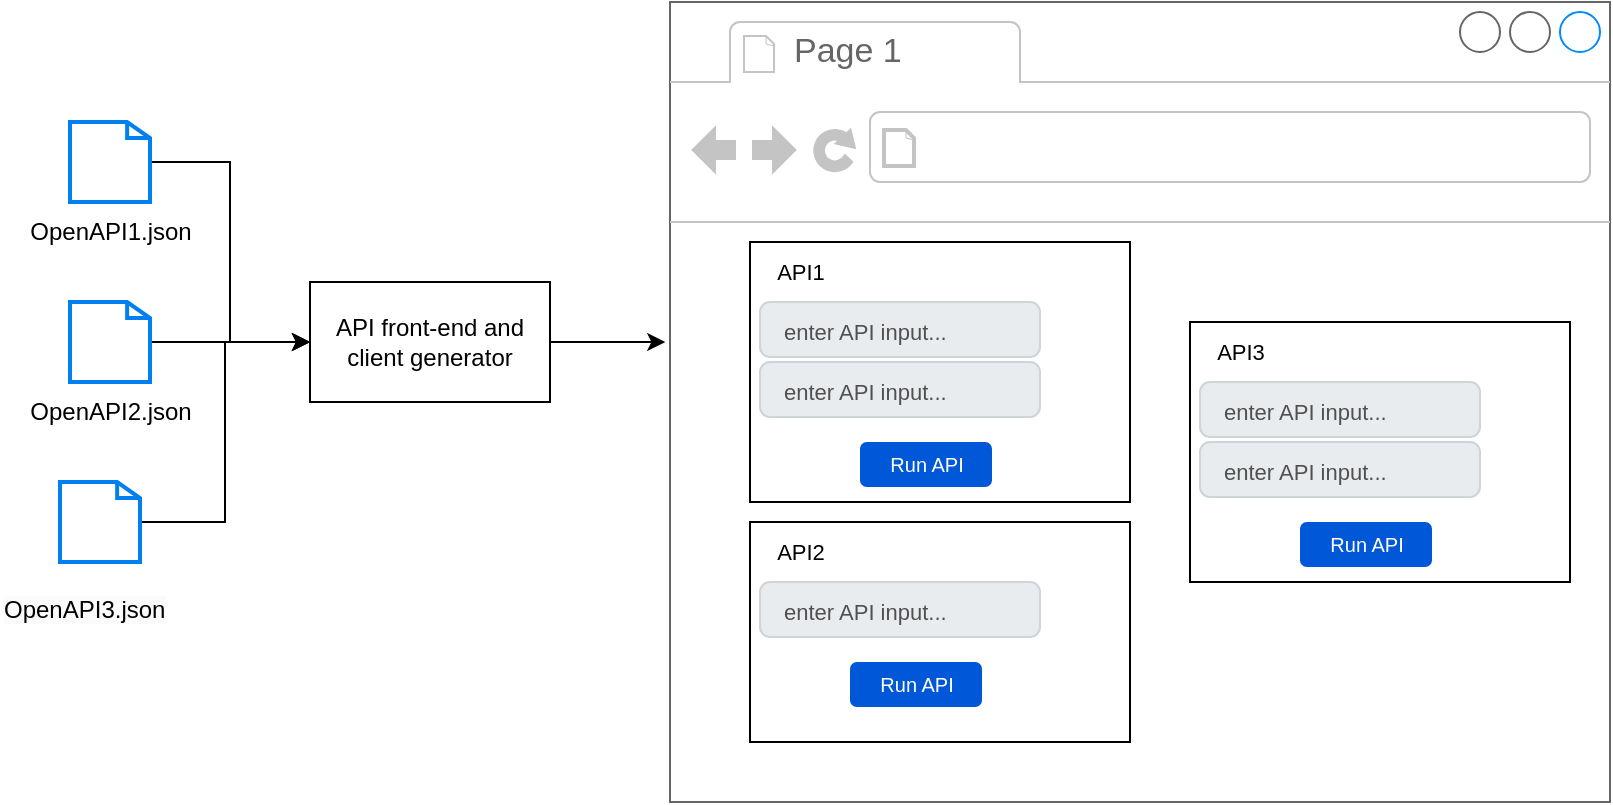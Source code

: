 <mxfile version="20.8.21" type="device"><diagram name="Page-1" id="wsoHqNU2aDETHEpn68sy"><mxGraphModel dx="1379" dy="508" grid="1" gridSize="10" guides="1" tooltips="1" connect="1" arrows="1" fold="1" page="1" pageScale="1" pageWidth="850" pageHeight="1100" math="0" shadow="0"><root><mxCell id="0"/><mxCell id="1" parent="0"/><mxCell id="pIRsUgYJEMmbygFwC1fL-11" style="edgeStyle=orthogonalEdgeStyle;rounded=0;orthogonalLoop=1;jettySize=auto;html=1;entryX=0;entryY=0.5;entryDx=0;entryDy=0;" edge="1" parent="1" source="pIRsUgYJEMmbygFwC1fL-1" target="pIRsUgYJEMmbygFwC1fL-10"><mxGeometry relative="1" as="geometry"/></mxCell><mxCell id="pIRsUgYJEMmbygFwC1fL-1" value="" style="html=1;verticalLabelPosition=bottom;align=center;labelBackgroundColor=#ffffff;verticalAlign=top;strokeWidth=2;strokeColor=#0080F0;shadow=0;dashed=0;shape=mxgraph.ios7.icons.document;" vertex="1" parent="1"><mxGeometry x="70" y="100" width="40" height="40" as="geometry"/></mxCell><mxCell id="pIRsUgYJEMmbygFwC1fL-2" value="OpenAPI1.json" style="text;html=1;align=center;verticalAlign=middle;resizable=0;points=[];autosize=1;strokeColor=none;fillColor=none;" vertex="1" parent="1"><mxGeometry x="40" y="140" width="100" height="30" as="geometry"/></mxCell><mxCell id="pIRsUgYJEMmbygFwC1fL-12" style="edgeStyle=orthogonalEdgeStyle;rounded=0;orthogonalLoop=1;jettySize=auto;html=1;" edge="1" parent="1" source="pIRsUgYJEMmbygFwC1fL-5"><mxGeometry relative="1" as="geometry"><mxPoint x="190" y="210" as="targetPoint"/></mxGeometry></mxCell><mxCell id="pIRsUgYJEMmbygFwC1fL-5" value="" style="html=1;verticalLabelPosition=bottom;align=center;labelBackgroundColor=#ffffff;verticalAlign=top;strokeWidth=2;strokeColor=#0080F0;shadow=0;dashed=0;shape=mxgraph.ios7.icons.document;" vertex="1" parent="1"><mxGeometry x="70" y="190" width="40" height="40" as="geometry"/></mxCell><mxCell id="pIRsUgYJEMmbygFwC1fL-6" value="OpenAPI2.json" style="text;html=1;align=center;verticalAlign=middle;resizable=0;points=[];autosize=1;strokeColor=none;fillColor=none;" vertex="1" parent="1"><mxGeometry x="40" y="230" width="100" height="30" as="geometry"/></mxCell><mxCell id="pIRsUgYJEMmbygFwC1fL-7" value="&lt;span style=&quot;color: rgb(0, 0, 0); font-family: Helvetica; font-size: 12px; font-style: normal; font-variant-ligatures: normal; font-variant-caps: normal; font-weight: 400; letter-spacing: normal; orphans: 2; text-align: center; text-indent: 0px; text-transform: none; widows: 2; word-spacing: 0px; -webkit-text-stroke-width: 0px; background-color: rgb(251, 251, 251); text-decoration-thickness: initial; text-decoration-style: initial; text-decoration-color: initial; float: none; display: inline !important;&quot;&gt;OpenAPI3.json&lt;/span&gt;" style="text;whiteSpace=wrap;html=1;" vertex="1" parent="1"><mxGeometry x="35" y="330" width="110" height="40" as="geometry"/></mxCell><mxCell id="pIRsUgYJEMmbygFwC1fL-13" style="edgeStyle=orthogonalEdgeStyle;rounded=0;orthogonalLoop=1;jettySize=auto;html=1;entryX=0;entryY=0.5;entryDx=0;entryDy=0;" edge="1" parent="1" source="pIRsUgYJEMmbygFwC1fL-8" target="pIRsUgYJEMmbygFwC1fL-10"><mxGeometry relative="1" as="geometry"/></mxCell><mxCell id="pIRsUgYJEMmbygFwC1fL-8" value="" style="html=1;verticalLabelPosition=bottom;align=center;labelBackgroundColor=#ffffff;verticalAlign=top;strokeWidth=2;strokeColor=#0080F0;shadow=0;dashed=0;shape=mxgraph.ios7.icons.document;" vertex="1" parent="1"><mxGeometry x="65" y="280" width="40" height="40" as="geometry"/></mxCell><mxCell id="pIRsUgYJEMmbygFwC1fL-42" style="edgeStyle=orthogonalEdgeStyle;rounded=0;orthogonalLoop=1;jettySize=auto;html=1;exitX=1;exitY=0.5;exitDx=0;exitDy=0;entryX=-0.005;entryY=0.425;entryDx=0;entryDy=0;entryPerimeter=0;fontSize=10;" edge="1" parent="1" source="pIRsUgYJEMmbygFwC1fL-10" target="pIRsUgYJEMmbygFwC1fL-15"><mxGeometry relative="1" as="geometry"/></mxCell><mxCell id="pIRsUgYJEMmbygFwC1fL-10" value="API front-end and client generator" style="rounded=0;whiteSpace=wrap;html=1;" vertex="1" parent="1"><mxGeometry x="190" y="180" width="120" height="60" as="geometry"/></mxCell><mxCell id="pIRsUgYJEMmbygFwC1fL-15" value="" style="strokeWidth=1;shadow=0;dashed=0;align=center;html=1;shape=mxgraph.mockup.containers.browserWindow;rSize=0;strokeColor=#666666;strokeColor2=#008cff;strokeColor3=#c4c4c4;mainText=,;recursiveResize=0;" vertex="1" parent="1"><mxGeometry x="370" y="40" width="470" height="400" as="geometry"/></mxCell><mxCell id="pIRsUgYJEMmbygFwC1fL-16" value="Page 1" style="strokeWidth=1;shadow=0;dashed=0;align=center;html=1;shape=mxgraph.mockup.containers.anchor;fontSize=17;fontColor=#666666;align=left;" vertex="1" parent="pIRsUgYJEMmbygFwC1fL-15"><mxGeometry x="60" y="12" width="110" height="26" as="geometry"/></mxCell><mxCell id="pIRsUgYJEMmbygFwC1fL-18" value="" style="rounded=0;whiteSpace=wrap;html=1;align=center;" vertex="1" parent="pIRsUgYJEMmbygFwC1fL-15"><mxGeometry x="40" y="120" width="190" height="130" as="geometry"/></mxCell><mxCell id="pIRsUgYJEMmbygFwC1fL-21" value="&lt;font style=&quot;font-size: 11px;&quot;&gt;enter API input...&lt;/font&gt;" style="html=1;shadow=0;dashed=0;shape=mxgraph.bootstrap.rrect;rSize=5;strokeColor=#CED4DA;strokeWidth=1;fillColor=#E9ECEF;fontColor=#505050;whiteSpace=wrap;align=left;verticalAlign=middle;spacingLeft=10;fontSize=14;" vertex="1" parent="pIRsUgYJEMmbygFwC1fL-15"><mxGeometry x="45" y="150" width="140" height="27.5" as="geometry"/></mxCell><mxCell id="pIRsUgYJEMmbygFwC1fL-28" value="&lt;font style=&quot;font-size: 11px;&quot;&gt;enter API input...&lt;/font&gt;" style="html=1;shadow=0;dashed=0;shape=mxgraph.bootstrap.rrect;rSize=5;strokeColor=#CED4DA;strokeWidth=1;fillColor=#E9ECEF;fontColor=#505050;whiteSpace=wrap;align=left;verticalAlign=middle;spacingLeft=10;fontSize=14;" vertex="1" parent="pIRsUgYJEMmbygFwC1fL-15"><mxGeometry x="45" y="180" width="140" height="27.5" as="geometry"/></mxCell><mxCell id="pIRsUgYJEMmbygFwC1fL-29" value="API1" style="text;html=1;align=center;verticalAlign=middle;resizable=0;points=[];autosize=1;strokeColor=none;fillColor=none;fontSize=11;" vertex="1" parent="pIRsUgYJEMmbygFwC1fL-15"><mxGeometry x="40" y="120" width="50" height="30" as="geometry"/></mxCell><mxCell id="pIRsUgYJEMmbygFwC1fL-30" value="&lt;font style=&quot;font-size: 10px;&quot;&gt;Run API&lt;/font&gt;" style="rounded=1;fillColor=#0057D8;align=center;strokeColor=none;html=1;fontColor=#ffffff;fontSize=12;sketch=0;" vertex="1" parent="pIRsUgYJEMmbygFwC1fL-15"><mxGeometry x="95" y="220" width="66" height="22.5" as="geometry"/></mxCell><mxCell id="pIRsUgYJEMmbygFwC1fL-37" value="" style="rounded=0;whiteSpace=wrap;html=1;align=center;" vertex="1" parent="pIRsUgYJEMmbygFwC1fL-15"><mxGeometry x="260" y="160" width="190" height="130" as="geometry"/></mxCell><mxCell id="pIRsUgYJEMmbygFwC1fL-38" value="&lt;font style=&quot;font-size: 11px;&quot;&gt;enter API input...&lt;/font&gt;" style="html=1;shadow=0;dashed=0;shape=mxgraph.bootstrap.rrect;rSize=5;strokeColor=#CED4DA;strokeWidth=1;fillColor=#E9ECEF;fontColor=#505050;whiteSpace=wrap;align=left;verticalAlign=middle;spacingLeft=10;fontSize=14;" vertex="1" parent="pIRsUgYJEMmbygFwC1fL-15"><mxGeometry x="265" y="190" width="140" height="27.5" as="geometry"/></mxCell><mxCell id="pIRsUgYJEMmbygFwC1fL-39" value="&lt;font style=&quot;font-size: 11px;&quot;&gt;enter API input...&lt;/font&gt;" style="html=1;shadow=0;dashed=0;shape=mxgraph.bootstrap.rrect;rSize=5;strokeColor=#CED4DA;strokeWidth=1;fillColor=#E9ECEF;fontColor=#505050;whiteSpace=wrap;align=left;verticalAlign=middle;spacingLeft=10;fontSize=14;" vertex="1" parent="pIRsUgYJEMmbygFwC1fL-15"><mxGeometry x="265" y="220" width="140" height="27.5" as="geometry"/></mxCell><mxCell id="pIRsUgYJEMmbygFwC1fL-40" value="API3" style="text;html=1;align=center;verticalAlign=middle;resizable=0;points=[];autosize=1;strokeColor=none;fillColor=none;fontSize=11;" vertex="1" parent="pIRsUgYJEMmbygFwC1fL-15"><mxGeometry x="260" y="160" width="50" height="30" as="geometry"/></mxCell><mxCell id="pIRsUgYJEMmbygFwC1fL-41" value="&lt;font style=&quot;font-size: 10px;&quot;&gt;Run API&lt;/font&gt;" style="rounded=1;fillColor=#0057D8;align=center;strokeColor=none;html=1;fontColor=#ffffff;fontSize=12;sketch=0;" vertex="1" parent="pIRsUgYJEMmbygFwC1fL-15"><mxGeometry x="315" y="260" width="66" height="22.5" as="geometry"/></mxCell><mxCell id="pIRsUgYJEMmbygFwC1fL-32" value="" style="rounded=0;whiteSpace=wrap;html=1;align=center;" vertex="1" parent="pIRsUgYJEMmbygFwC1fL-15"><mxGeometry x="40" y="260" width="190" height="110" as="geometry"/></mxCell><mxCell id="pIRsUgYJEMmbygFwC1fL-33" value="&lt;font style=&quot;font-size: 11px;&quot;&gt;enter API input...&lt;/font&gt;" style="html=1;shadow=0;dashed=0;shape=mxgraph.bootstrap.rrect;rSize=5;strokeColor=#CED4DA;strokeWidth=1;fillColor=#E9ECEF;fontColor=#505050;whiteSpace=wrap;align=left;verticalAlign=middle;spacingLeft=10;fontSize=14;" vertex="1" parent="pIRsUgYJEMmbygFwC1fL-15"><mxGeometry x="45" y="290" width="140" height="27.5" as="geometry"/></mxCell><mxCell id="pIRsUgYJEMmbygFwC1fL-35" value="API2" style="text;html=1;align=center;verticalAlign=middle;resizable=0;points=[];autosize=1;strokeColor=none;fillColor=none;fontSize=11;" vertex="1" parent="pIRsUgYJEMmbygFwC1fL-15"><mxGeometry x="40" y="260" width="50" height="30" as="geometry"/></mxCell><mxCell id="pIRsUgYJEMmbygFwC1fL-36" value="&lt;font style=&quot;font-size: 10px;&quot;&gt;Run API&lt;/font&gt;" style="rounded=1;fillColor=#0057D8;align=center;strokeColor=none;html=1;fontColor=#ffffff;fontSize=12;sketch=0;" vertex="1" parent="pIRsUgYJEMmbygFwC1fL-15"><mxGeometry x="90" y="330" width="66" height="22.5" as="geometry"/></mxCell></root></mxGraphModel></diagram></mxfile>